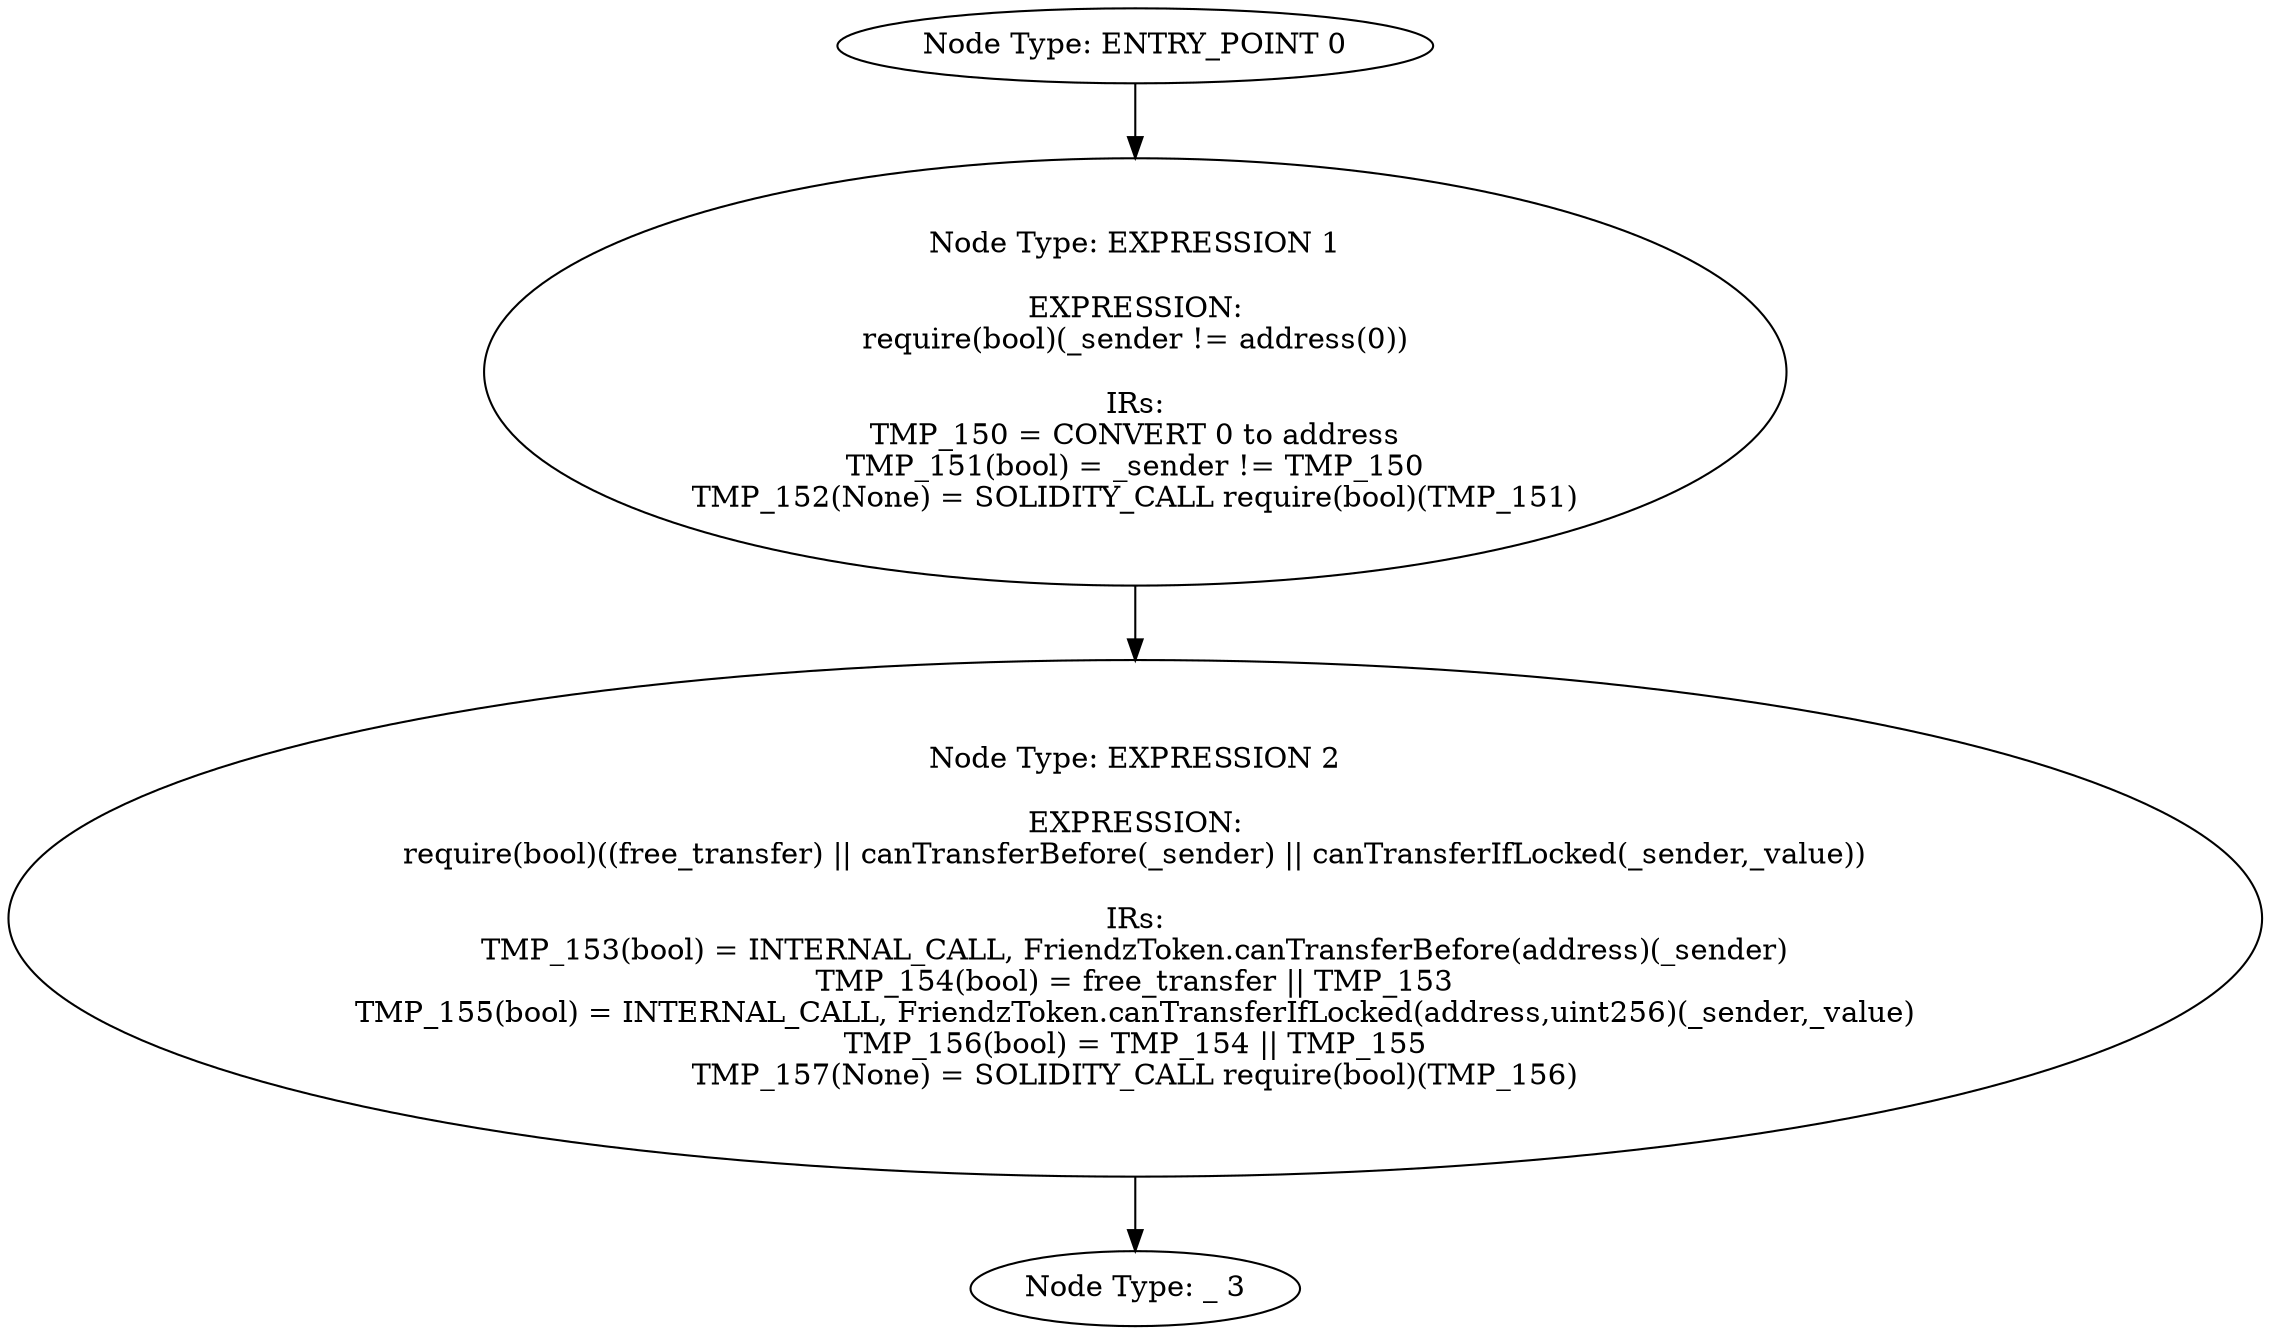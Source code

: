 digraph{
0[label="Node Type: ENTRY_POINT 0
"];
0->1;
1[label="Node Type: EXPRESSION 1

EXPRESSION:
require(bool)(_sender != address(0))

IRs:
TMP_150 = CONVERT 0 to address
TMP_151(bool) = _sender != TMP_150
TMP_152(None) = SOLIDITY_CALL require(bool)(TMP_151)"];
1->2;
2[label="Node Type: EXPRESSION 2

EXPRESSION:
require(bool)((free_transfer) || canTransferBefore(_sender) || canTransferIfLocked(_sender,_value))

IRs:
TMP_153(bool) = INTERNAL_CALL, FriendzToken.canTransferBefore(address)(_sender)
TMP_154(bool) = free_transfer || TMP_153
TMP_155(bool) = INTERNAL_CALL, FriendzToken.canTransferIfLocked(address,uint256)(_sender,_value)
TMP_156(bool) = TMP_154 || TMP_155
TMP_157(None) = SOLIDITY_CALL require(bool)(TMP_156)"];
2->3;
3[label="Node Type: _ 3
"];
}
